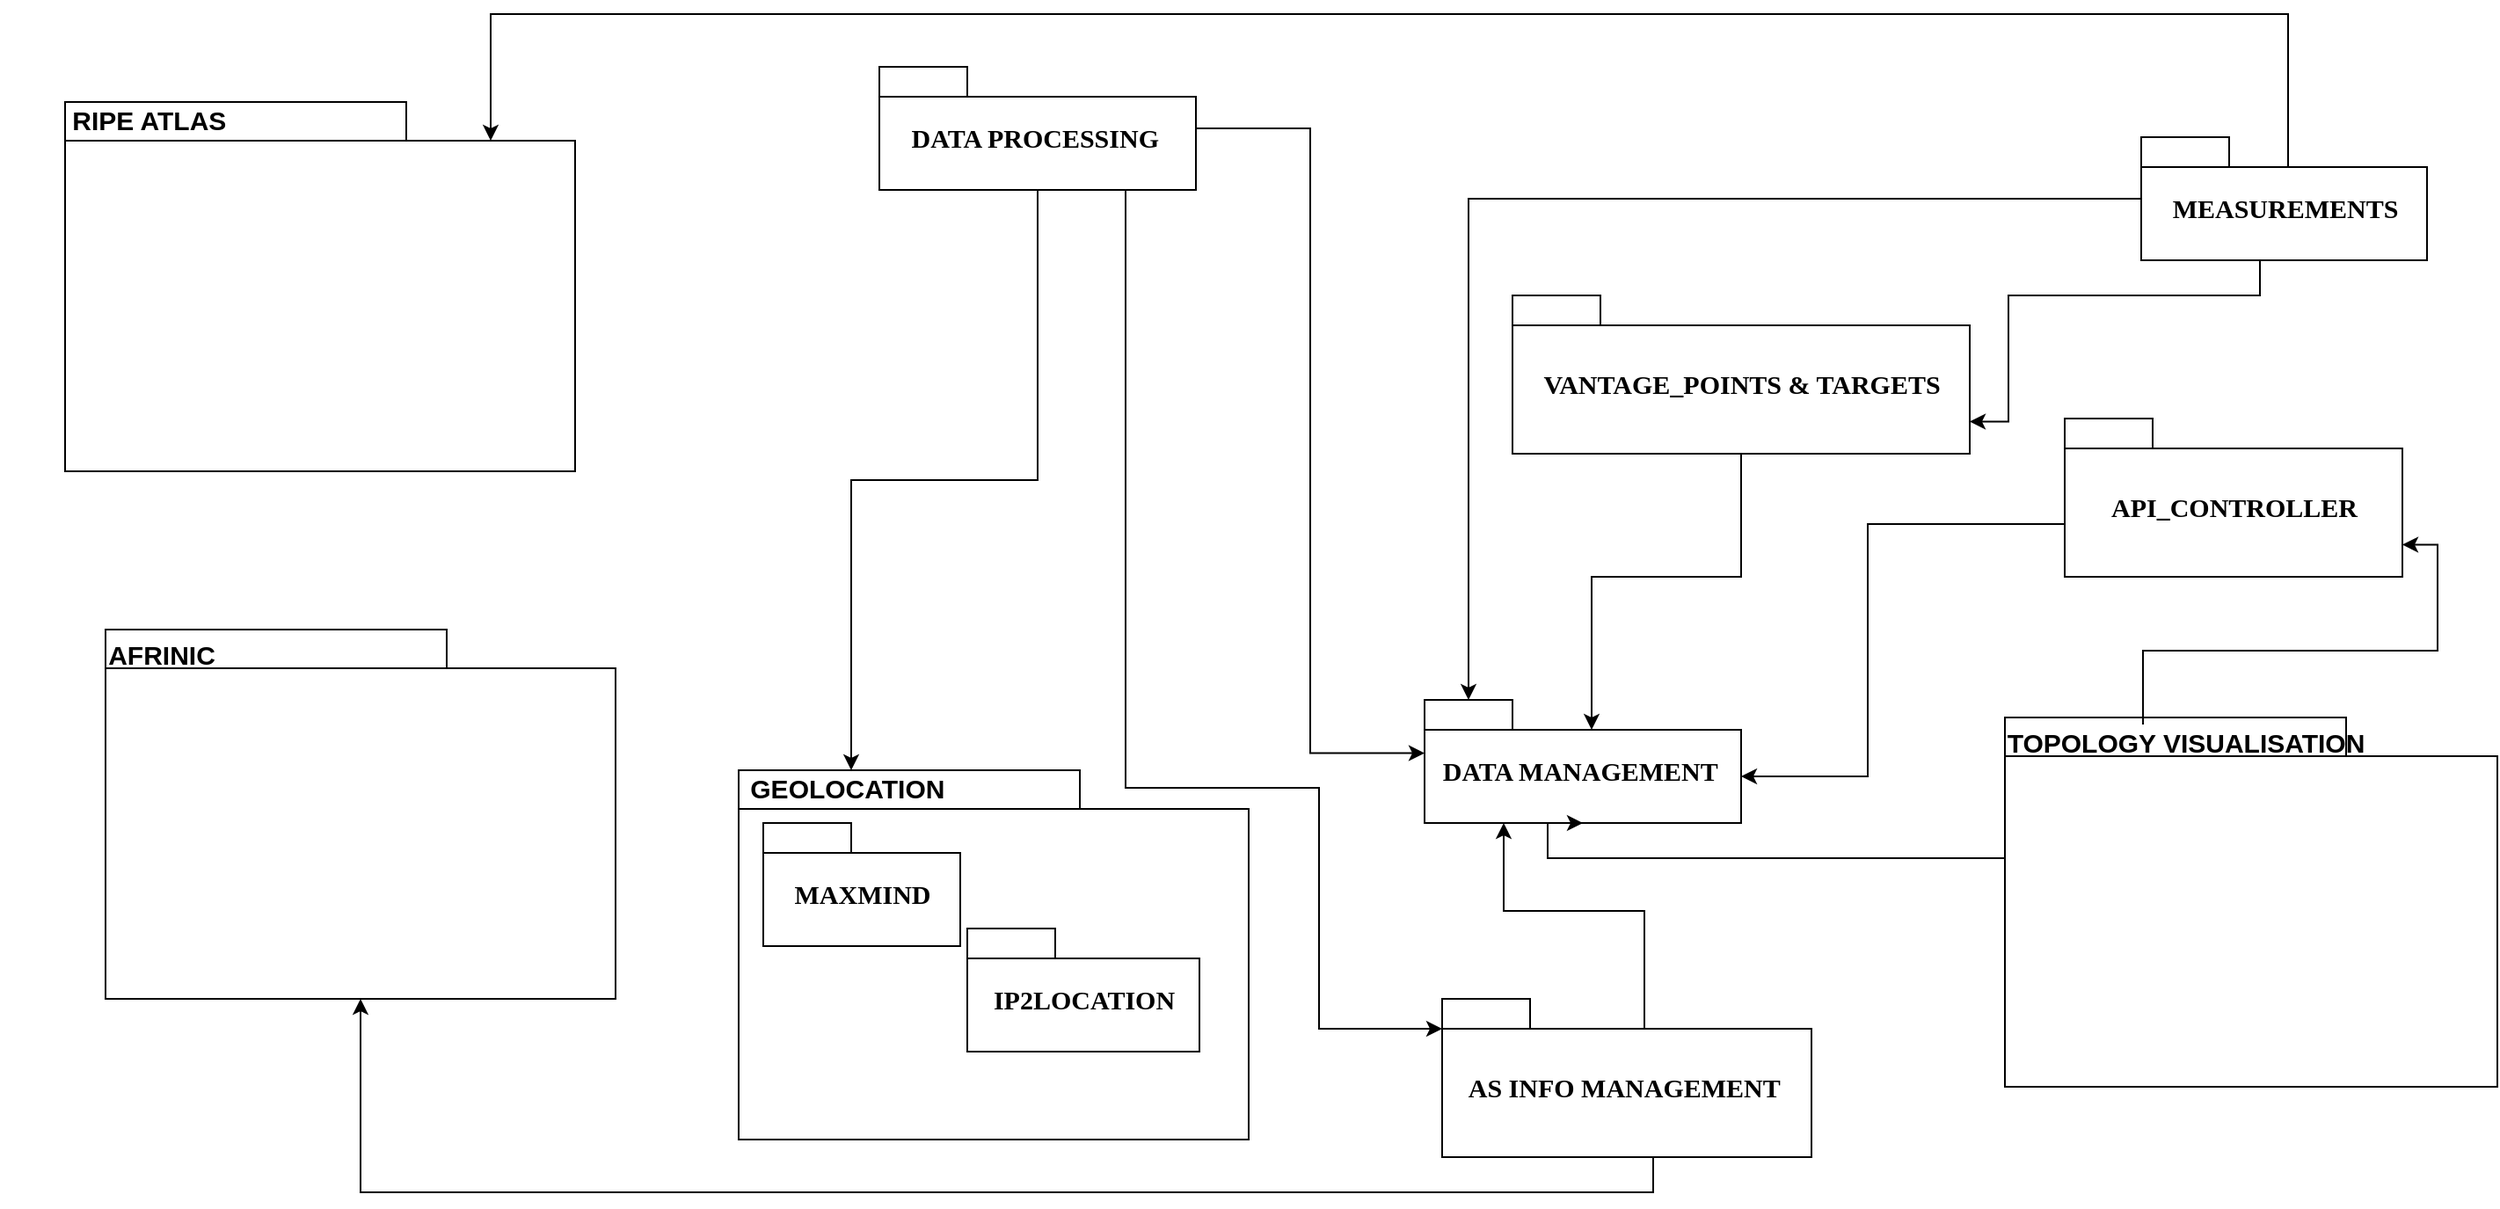 <mxfile version="21.7.1" type="github">
  <diagram name="Page-1" id="b5b7bab2-c9e2-2cf4-8b2a-24fd1a2a6d21">
    <mxGraphModel dx="2670" dy="-339" grid="1" gridSize="10" guides="1" tooltips="1" connect="1" arrows="1" fold="1" page="1" pageScale="1" pageWidth="827" pageHeight="1169" background="none" math="0" shadow="0">
      <root>
        <mxCell id="0" />
        <mxCell id="1" parent="0" />
        <mxCell id="iW_rK__zYwqqhJCxbNX6-15" value="DATA MANAGEMENT&amp;nbsp;" style="shape=folder;fontStyle=1;spacingTop=10;tabWidth=50;tabHeight=17;tabPosition=left;html=1;rounded=0;shadow=0;comic=0;labelBackgroundColor=none;strokeWidth=1;fontFamily=Verdana;fontSize=15;align=center;" parent="1" vertex="1">
          <mxGeometry x="120" y="1730" width="180" height="70" as="geometry" />
        </mxCell>
        <mxCell id="iW_rK__zYwqqhJCxbNX6-67" style="edgeStyle=orthogonalEdgeStyle;rounded=0;orthogonalLoop=1;jettySize=auto;html=1;entryX=0.25;entryY=1;entryDx=0;entryDy=0;entryPerimeter=0;exitX=0;exitY=0;exitDx=115;exitDy=17;exitPerimeter=0;fontSize=15;" parent="1" source="iW_rK__zYwqqhJCxbNX6-25" target="iW_rK__zYwqqhJCxbNX6-15" edge="1">
          <mxGeometry relative="1" as="geometry" />
        </mxCell>
        <mxCell id="iW_rK__zYwqqhJCxbNX6-71" style="edgeStyle=orthogonalEdgeStyle;rounded=0;orthogonalLoop=1;jettySize=auto;html=1;entryX=0.5;entryY=1;entryDx=0;entryDy=0;entryPerimeter=0;fontSize=15;" parent="1" source="iW_rK__zYwqqhJCxbNX6-25" target="iW_rK__zYwqqhJCxbNX6-28" edge="1">
          <mxGeometry relative="1" as="geometry">
            <Array as="points">
              <mxPoint x="250" y="2010" />
              <mxPoint x="-485" y="2010" />
            </Array>
          </mxGeometry>
        </mxCell>
        <mxCell id="iW_rK__zYwqqhJCxbNX6-25" value="AS INFO MANAGEMENT&amp;nbsp;" style="shape=folder;fontStyle=1;spacingTop=10;tabWidth=50;tabHeight=17;tabPosition=left;html=1;rounded=0;shadow=0;comic=0;labelBackgroundColor=none;strokeWidth=1;fontFamily=Verdana;fontSize=15;align=center;" parent="1" vertex="1">
          <mxGeometry x="130" y="1900" width="210" height="90" as="geometry" />
        </mxCell>
        <mxCell id="iW_rK__zYwqqhJCxbNX6-68" style="edgeStyle=orthogonalEdgeStyle;rounded=0;orthogonalLoop=1;jettySize=auto;html=1;entryX=0.5;entryY=0;entryDx=0;entryDy=0;fontSize=15;" parent="1" source="6e0c8c40b5770093-28" target="iW_rK__zYwqqhJCxbNX6-43" edge="1">
          <mxGeometry relative="1" as="geometry" />
        </mxCell>
        <mxCell id="iW_rK__zYwqqhJCxbNX6-69" style="edgeStyle=orthogonalEdgeStyle;rounded=0;orthogonalLoop=1;jettySize=auto;html=1;entryX=0;entryY=0;entryDx=0;entryDy=17;entryPerimeter=0;exitX=0.75;exitY=1;exitDx=0;exitDy=0;exitPerimeter=0;fontSize=15;" parent="1" source="6e0c8c40b5770093-28" target="iW_rK__zYwqqhJCxbNX6-25" edge="1">
          <mxGeometry relative="1" as="geometry">
            <Array as="points">
              <mxPoint x="-50" y="1780" />
              <mxPoint x="60" y="1780" />
              <mxPoint x="60" y="1917" />
            </Array>
          </mxGeometry>
        </mxCell>
        <mxCell id="iW_rK__zYwqqhJCxbNX6-70" style="edgeStyle=orthogonalEdgeStyle;rounded=0;orthogonalLoop=1;jettySize=auto;html=1;entryX=0;entryY=0;entryDx=0;entryDy=30.25;entryPerimeter=0;fontSize=15;" parent="1" source="6e0c8c40b5770093-28" target="iW_rK__zYwqqhJCxbNX6-15" edge="1">
          <mxGeometry relative="1" as="geometry" />
        </mxCell>
        <mxCell id="6e0c8c40b5770093-28" value="DATA PROCESSING&amp;nbsp;" style="shape=folder;fontStyle=1;spacingTop=10;tabWidth=50;tabHeight=17;tabPosition=left;html=1;rounded=0;shadow=0;comic=0;labelBackgroundColor=none;strokeWidth=1;fontFamily=Verdana;fontSize=15;align=center;" parent="1" vertex="1">
          <mxGeometry x="-190" y="1370" width="180" height="70" as="geometry" />
        </mxCell>
        <mxCell id="iW_rK__zYwqqhJCxbNX6-66" style="edgeStyle=orthogonalEdgeStyle;rounded=0;orthogonalLoop=1;jettySize=auto;html=1;entryX=0;entryY=0;entryDx=95;entryDy=17;entryPerimeter=0;fontSize=15;" parent="1" source="iW_rK__zYwqqhJCxbNX6-27" target="iW_rK__zYwqqhJCxbNX6-15" edge="1">
          <mxGeometry relative="1" as="geometry" />
        </mxCell>
        <mxCell id="iW_rK__zYwqqhJCxbNX6-27" value="VANTAGE_POINTS &amp;amp; TARGETS" style="shape=folder;fontStyle=1;spacingTop=10;tabWidth=50;tabHeight=17;tabPosition=left;html=1;rounded=0;shadow=0;comic=0;labelBackgroundColor=none;strokeWidth=1;fontFamily=Verdana;fontSize=15;align=center;" parent="1" vertex="1">
          <mxGeometry x="170" y="1500" width="260" height="90" as="geometry" />
        </mxCell>
        <mxCell id="iW_rK__zYwqqhJCxbNX6-28" value="" style="shape=folder;fontStyle=1;spacingTop=10;tabWidth=194;tabHeight=22;tabPosition=left;html=1;rounded=0;shadow=0;comic=0;labelBackgroundColor=none;strokeWidth=1;fillColor=none;fontFamily=Verdana;fontSize=15;align=center;" parent="1" vertex="1">
          <mxGeometry x="-630" y="1690" width="290" height="210" as="geometry" />
        </mxCell>
        <mxCell id="iW_rK__zYwqqhJCxbNX6-29" value="AFRINIC" style="text;html=1;strokeColor=none;fillColor=none;align=center;verticalAlign=middle;whiteSpace=wrap;rounded=0;fontSize=15;fontStyle=1" parent="1" vertex="1">
          <mxGeometry x="-690" y="1694" width="184" height="20" as="geometry" />
        </mxCell>
        <mxCell id="iW_rK__zYwqqhJCxbNX6-32" value="" style="shape=folder;fontStyle=1;spacingTop=10;tabWidth=194;tabHeight=22;tabPosition=left;html=1;rounded=0;shadow=0;comic=0;labelBackgroundColor=none;strokeWidth=1;fillColor=none;fontFamily=Verdana;fontSize=15;align=center;" parent="1" vertex="1">
          <mxGeometry x="-653" y="1390" width="290" height="210" as="geometry" />
        </mxCell>
        <mxCell id="iW_rK__zYwqqhJCxbNX6-33" value="&lt;b&gt;RIPE ATLAS&amp;nbsp;&lt;/b&gt;" style="text;html=1;strokeColor=none;fillColor=none;align=center;verticalAlign=middle;whiteSpace=wrap;rounded=0;fontSize=15;" parent="1" vertex="1">
          <mxGeometry x="-653" y="1390" width="100" height="20" as="geometry" />
        </mxCell>
        <mxCell id="iW_rK__zYwqqhJCxbNX6-52" style="edgeStyle=orthogonalEdgeStyle;rounded=0;orthogonalLoop=1;jettySize=auto;html=1;entryX=0;entryY=0;entryDx=192.0;entryDy=71.75;entryPerimeter=0;exitX=0.391;exitY=0;exitDx=0;exitDy=0;exitPerimeter=0;fontSize=15;" parent="1" source="iW_rK__zYwqqhJCxbNX6-35" target="iW_rK__zYwqqhJCxbNX6-38" edge="1">
          <mxGeometry relative="1" as="geometry" />
        </mxCell>
        <mxCell id="iW_rK__zYwqqhJCxbNX6-62" style="edgeStyle=orthogonalEdgeStyle;rounded=0;orthogonalLoop=1;jettySize=auto;html=1;entryX=0.5;entryY=1;entryDx=0;entryDy=0;entryPerimeter=0;fontSize=15;" parent="1" source="iW_rK__zYwqqhJCxbNX6-34" target="iW_rK__zYwqqhJCxbNX6-15" edge="1">
          <mxGeometry relative="1" as="geometry">
            <Array as="points">
              <mxPoint x="190" y="1820" />
            </Array>
          </mxGeometry>
        </mxCell>
        <mxCell id="iW_rK__zYwqqhJCxbNX6-34" value="" style="shape=folder;fontStyle=1;spacingTop=10;tabWidth=194;tabHeight=22;tabPosition=left;html=1;rounded=0;shadow=0;comic=0;labelBackgroundColor=none;strokeWidth=1;fillColor=none;fontFamily=Verdana;fontSize=15;align=center;" parent="1" vertex="1">
          <mxGeometry x="450" y="1740" width="280" height="210" as="geometry" />
        </mxCell>
        <mxCell id="iW_rK__zYwqqhJCxbNX6-35" value="TOPOLOGY VISUALISATION" style="text;html=1;strokeColor=none;fillColor=none;align=center;verticalAlign=middle;whiteSpace=wrap;rounded=0;fontSize=15;fontStyle=1" parent="1" vertex="1">
          <mxGeometry x="442.5" y="1744" width="220" height="20" as="geometry" />
        </mxCell>
        <mxCell id="iW_rK__zYwqqhJCxbNX6-59" style="edgeStyle=orthogonalEdgeStyle;rounded=0;orthogonalLoop=1;jettySize=auto;html=1;fontSize=15;entryX=0;entryY=0;entryDx=180;entryDy=43.5;entryPerimeter=0;" parent="1" source="iW_rK__zYwqqhJCxbNX6-38" target="iW_rK__zYwqqhJCxbNX6-15" edge="1">
          <mxGeometry relative="1" as="geometry">
            <Array as="points">
              <mxPoint x="372" y="1630" />
              <mxPoint x="372" y="1774" />
            </Array>
            <mxPoint x="310" y="1774" as="targetPoint" />
          </mxGeometry>
        </mxCell>
        <mxCell id="iW_rK__zYwqqhJCxbNX6-38" value="API_CONTROLLER" style="shape=folder;fontStyle=1;spacingTop=10;tabWidth=50;tabHeight=17;tabPosition=left;html=1;rounded=0;shadow=0;comic=0;labelBackgroundColor=none;strokeWidth=1;fontFamily=Verdana;fontSize=15;align=center;" parent="1" vertex="1">
          <mxGeometry x="484" y="1570" width="192" height="90" as="geometry" />
        </mxCell>
        <mxCell id="iW_rK__zYwqqhJCxbNX6-41" value="" style="shape=folder;fontStyle=1;spacingTop=10;tabWidth=194;tabHeight=22;tabPosition=left;html=1;rounded=0;shadow=0;comic=0;labelBackgroundColor=none;strokeWidth=1;fillColor=none;fontFamily=Verdana;fontSize=15;align=center;" parent="1" vertex="1">
          <mxGeometry x="-270" y="1770" width="290" height="210" as="geometry" />
        </mxCell>
        <mxCell id="iW_rK__zYwqqhJCxbNX6-42" value="MAXMIND" style="shape=folder;fontStyle=1;spacingTop=10;tabWidth=50;tabHeight=17;tabPosition=left;html=1;rounded=0;shadow=0;comic=0;labelBackgroundColor=none;strokeWidth=1;fontFamily=Verdana;fontSize=15;align=center;" parent="1" vertex="1">
          <mxGeometry x="-256" y="1800" width="112" height="70" as="geometry" />
        </mxCell>
        <mxCell id="iW_rK__zYwqqhJCxbNX6-43" value="GEOLOCATION&amp;nbsp;" style="text;html=1;strokeColor=none;fillColor=none;align=center;verticalAlign=middle;whiteSpace=wrap;rounded=0;fontSize=15;fontStyle=1" parent="1" vertex="1">
          <mxGeometry x="-256" y="1770" width="100" height="20" as="geometry" />
        </mxCell>
        <mxCell id="iW_rK__zYwqqhJCxbNX6-44" value="IP2LOCATION" style="shape=folder;fontStyle=1;spacingTop=10;tabWidth=50;tabHeight=17;tabPosition=left;html=1;rounded=0;shadow=0;comic=0;labelBackgroundColor=none;strokeWidth=1;fontFamily=Verdana;fontSize=15;align=center;" parent="1" vertex="1">
          <mxGeometry x="-140" y="1860" width="132" height="70" as="geometry" />
        </mxCell>
        <mxCell id="iW_rK__zYwqqhJCxbNX6-56" style="edgeStyle=orthogonalEdgeStyle;rounded=0;orthogonalLoop=1;jettySize=auto;html=1;entryX=0;entryY=0;entryDx=242;entryDy=22;entryPerimeter=0;exitX=0.619;exitY=0.271;exitDx=0;exitDy=0;exitPerimeter=0;fontSize=15;" parent="1" source="6e0c8c40b5770093-31" target="iW_rK__zYwqqhJCxbNX6-32" edge="1">
          <mxGeometry relative="1" as="geometry">
            <mxPoint x="592.015" y="1324" as="sourcePoint" />
            <mxPoint x="-352.0" y="1360" as="targetPoint" />
            <Array as="points">
              <mxPoint x="611" y="1340" />
              <mxPoint x="-411" y="1340" />
            </Array>
          </mxGeometry>
        </mxCell>
        <mxCell id="iW_rK__zYwqqhJCxbNX6-60" style="edgeStyle=orthogonalEdgeStyle;rounded=0;orthogonalLoop=1;jettySize=auto;html=1;entryX=0;entryY=0;entryDx=25;entryDy=0;entryPerimeter=0;fontSize=15;" parent="1" source="6e0c8c40b5770093-31" target="iW_rK__zYwqqhJCxbNX6-15" edge="1">
          <mxGeometry relative="1" as="geometry" />
        </mxCell>
        <mxCell id="iW_rK__zYwqqhJCxbNX6-61" style="edgeStyle=orthogonalEdgeStyle;rounded=0;orthogonalLoop=1;jettySize=auto;html=1;fontSize=15;entryX=0;entryY=0;entryDx=260;entryDy=71.75;entryPerimeter=0;" parent="1" source="6e0c8c40b5770093-31" target="iW_rK__zYwqqhJCxbNX6-27" edge="1">
          <mxGeometry relative="1" as="geometry">
            <Array as="points">
              <mxPoint x="595" y="1500" />
              <mxPoint x="452" y="1500" />
              <mxPoint x="452" y="1572" />
            </Array>
            <mxPoint x="400" y="1572" as="targetPoint" />
          </mxGeometry>
        </mxCell>
        <mxCell id="6e0c8c40b5770093-31" value="MEASUREMENTS" style="shape=folder;fontStyle=1;spacingTop=10;tabWidth=50;tabHeight=17;tabPosition=left;html=1;rounded=0;shadow=0;comic=0;labelBackgroundColor=none;strokeWidth=1;fontFamily=Verdana;fontSize=15;align=center;" parent="1" vertex="1">
          <mxGeometry x="527.5" y="1410" width="162.5" height="70" as="geometry" />
        </mxCell>
        <mxCell id="iW_rK__zYwqqhJCxbNX6-73" style="edgeStyle=orthogonalEdgeStyle;rounded=0;orthogonalLoop=1;jettySize=auto;html=1;exitX=0.5;exitY=1;exitDx=0;exitDy=0;fontSize=15;" parent="1" source="iW_rK__zYwqqhJCxbNX6-29" target="iW_rK__zYwqqhJCxbNX6-29" edge="1">
          <mxGeometry relative="1" as="geometry" />
        </mxCell>
      </root>
    </mxGraphModel>
  </diagram>
</mxfile>
